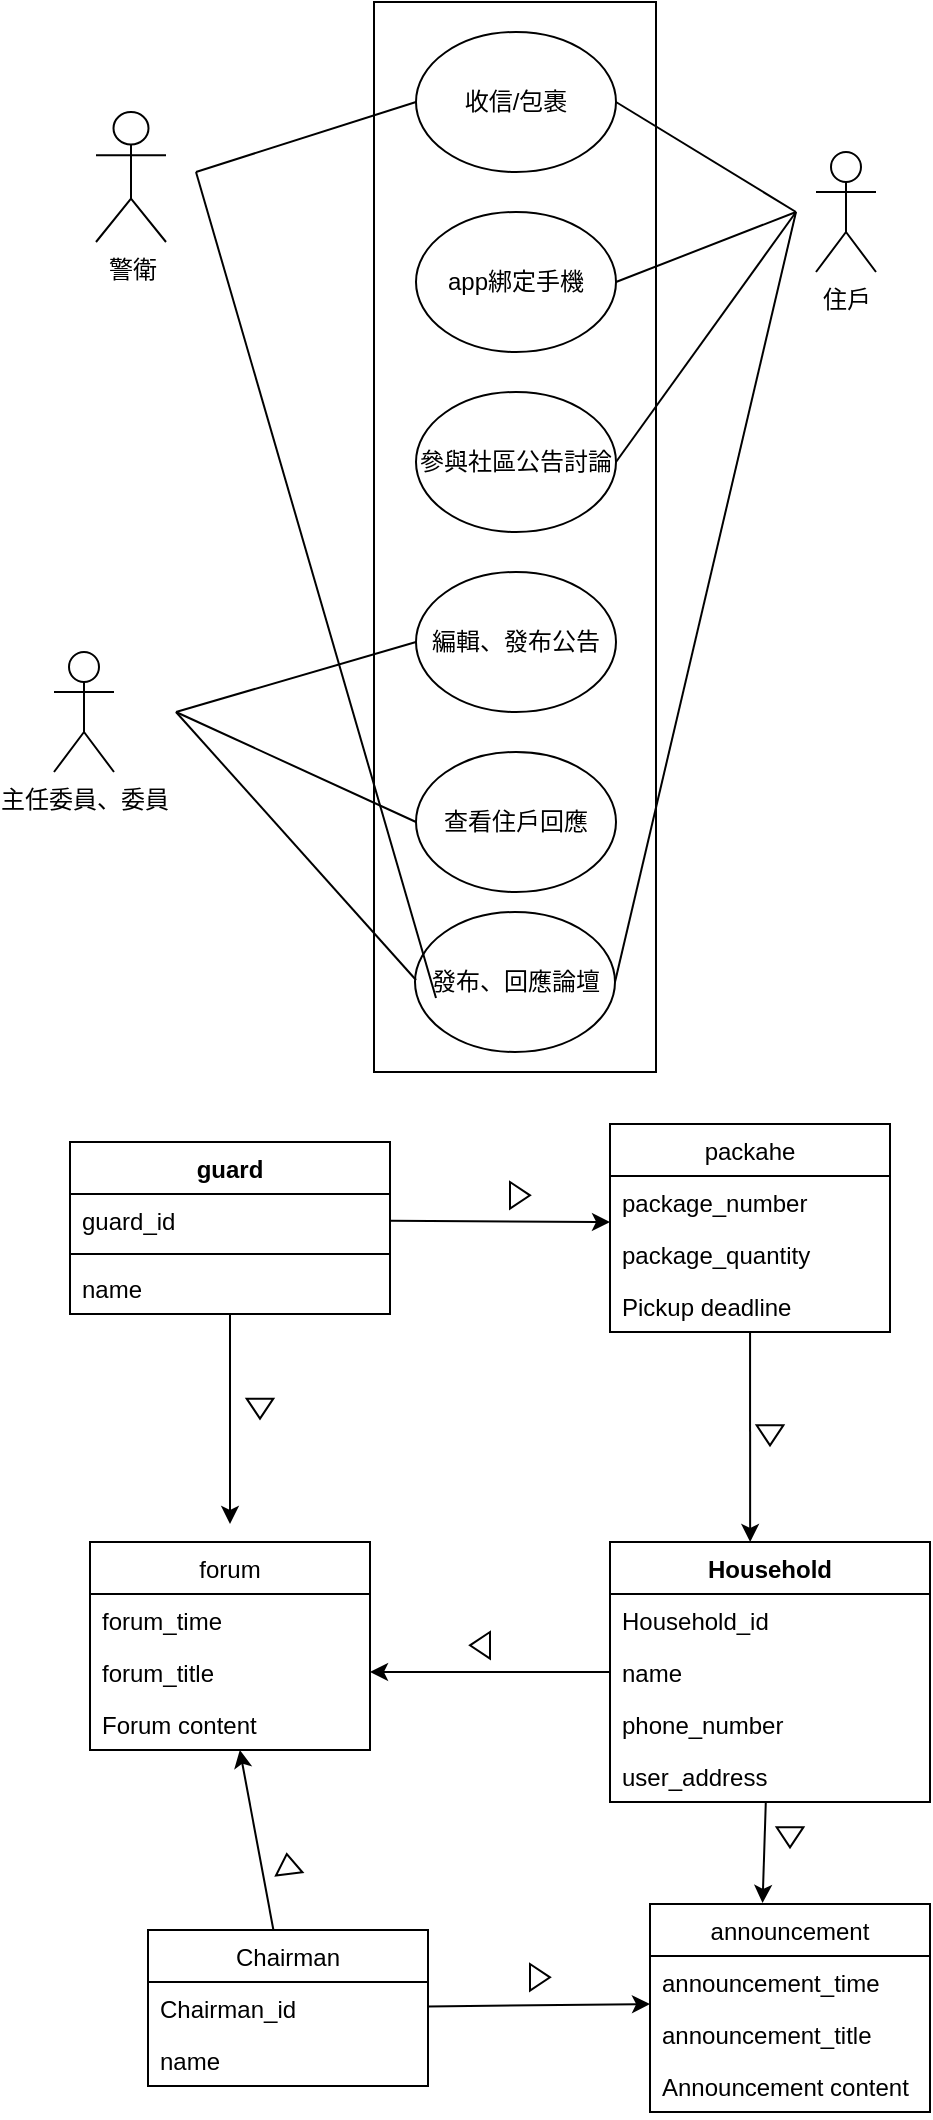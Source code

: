 <mxfile>
    <diagram id="BchvI7WIYb1rJNrYavdt" name="第1頁">
        <mxGraphModel dx="1729" dy="613" grid="1" gridSize="10" guides="1" tooltips="1" connect="1" arrows="1" fold="1" page="1" pageScale="1" pageWidth="827" pageHeight="1169" math="0" shadow="0">
            <root>
                <mxCell id="0"/>
                <mxCell id="1" parent="0"/>
                <mxCell id="2" value="" style="rounded=0;whiteSpace=wrap;html=1;" parent="1" vertex="1">
                    <mxGeometry x="182" y="29" width="141" height="535" as="geometry"/>
                </mxCell>
                <mxCell id="3" value="警衛" style="shape=umlActor;verticalLabelPosition=bottom;verticalAlign=top;html=1;outlineConnect=0;" parent="1" vertex="1">
                    <mxGeometry x="43" y="84" width="35" height="65" as="geometry"/>
                </mxCell>
                <mxCell id="7" value="住戶" style="shape=umlActor;verticalLabelPosition=bottom;verticalAlign=top;html=1;outlineConnect=0;" parent="1" vertex="1">
                    <mxGeometry x="403" y="104" width="30" height="60" as="geometry"/>
                </mxCell>
                <mxCell id="8" value="主任委員、委員" style="shape=umlActor;verticalLabelPosition=bottom;verticalAlign=top;html=1;outlineConnect=0;" parent="1" vertex="1">
                    <mxGeometry x="22" y="354" width="30" height="60" as="geometry"/>
                </mxCell>
                <mxCell id="13" value="收信/包裹" style="ellipse;whiteSpace=wrap;html=1;" parent="1" vertex="1">
                    <mxGeometry x="203" y="44" width="100" height="70" as="geometry"/>
                </mxCell>
                <mxCell id="15" value="app綁定手機" style="ellipse;whiteSpace=wrap;html=1;" parent="1" vertex="1">
                    <mxGeometry x="203" y="134" width="100" height="70" as="geometry"/>
                </mxCell>
                <mxCell id="16" value="參與社區公告討論" style="ellipse;whiteSpace=wrap;html=1;" parent="1" vertex="1">
                    <mxGeometry x="203" y="224" width="100" height="70" as="geometry"/>
                </mxCell>
                <mxCell id="17" value="編輯、發布公告" style="ellipse;whiteSpace=wrap;html=1;" parent="1" vertex="1">
                    <mxGeometry x="203" y="314" width="100" height="70" as="geometry"/>
                </mxCell>
                <mxCell id="25" value="查看住戶回應" style="ellipse;whiteSpace=wrap;html=1;" parent="1" vertex="1">
                    <mxGeometry x="203" y="404" width="100" height="70" as="geometry"/>
                </mxCell>
                <mxCell id="28" value="" style="endArrow=none;html=1;entryX=0;entryY=0.5;entryDx=0;entryDy=0;" parent="1" target="13" edge="1">
                    <mxGeometry width="50" height="50" relative="1" as="geometry">
                        <mxPoint x="93" y="114" as="sourcePoint"/>
                        <mxPoint x="403" y="224" as="targetPoint"/>
                    </mxGeometry>
                </mxCell>
                <mxCell id="29" value="" style="endArrow=none;html=1;entryX=1;entryY=0.5;entryDx=0;entryDy=0;" parent="1" target="13" edge="1">
                    <mxGeometry width="50" height="50" relative="1" as="geometry">
                        <mxPoint x="393" y="134" as="sourcePoint"/>
                        <mxPoint x="403" y="224" as="targetPoint"/>
                    </mxGeometry>
                </mxCell>
                <mxCell id="30" value="" style="endArrow=none;html=1;entryX=1;entryY=0.5;entryDx=0;entryDy=0;" parent="1" target="15" edge="1">
                    <mxGeometry width="50" height="50" relative="1" as="geometry">
                        <mxPoint x="393" y="134" as="sourcePoint"/>
                        <mxPoint x="403" y="224" as="targetPoint"/>
                    </mxGeometry>
                </mxCell>
                <mxCell id="31" value="" style="endArrow=none;html=1;entryX=1;entryY=0.5;entryDx=0;entryDy=0;" parent="1" target="16" edge="1">
                    <mxGeometry width="50" height="50" relative="1" as="geometry">
                        <mxPoint x="393" y="134" as="sourcePoint"/>
                        <mxPoint x="403" y="224" as="targetPoint"/>
                    </mxGeometry>
                </mxCell>
                <mxCell id="32" value="" style="endArrow=none;html=1;entryX=0;entryY=0.5;entryDx=0;entryDy=0;" parent="1" target="25" edge="1">
                    <mxGeometry width="50" height="50" relative="1" as="geometry">
                        <mxPoint x="83" y="384" as="sourcePoint"/>
                        <mxPoint x="403" y="224" as="targetPoint"/>
                    </mxGeometry>
                </mxCell>
                <mxCell id="33" value="" style="endArrow=none;html=1;exitX=0;exitY=0.5;exitDx=0;exitDy=0;" parent="1" source="17" edge="1">
                    <mxGeometry width="50" height="50" relative="1" as="geometry">
                        <mxPoint x="353" y="274" as="sourcePoint"/>
                        <mxPoint x="83" y="384" as="targetPoint"/>
                    </mxGeometry>
                </mxCell>
                <mxCell id="78" style="edgeStyle=none;html=1;" edge="1" parent="1" source="35">
                    <mxGeometry relative="1" as="geometry">
                        <mxPoint x="110" y="790" as="targetPoint"/>
                    </mxGeometry>
                </mxCell>
                <mxCell id="35" value="guard" style="swimlane;fontStyle=1;align=center;verticalAlign=top;childLayout=stackLayout;horizontal=1;startSize=26;horizontalStack=0;resizeParent=1;resizeParentMax=0;resizeLast=0;collapsible=1;marginBottom=0;" parent="1" vertex="1">
                    <mxGeometry x="30" y="599" width="160" height="86" as="geometry"/>
                </mxCell>
                <mxCell id="36" value="guard_id" style="text;strokeColor=none;fillColor=none;align=left;verticalAlign=top;spacingLeft=4;spacingRight=4;overflow=hidden;rotatable=0;points=[[0,0.5],[1,0.5]];portConstraint=eastwest;" parent="35" vertex="1">
                    <mxGeometry y="26" width="160" height="26" as="geometry"/>
                </mxCell>
                <mxCell id="37" value="" style="line;strokeWidth=1;fillColor=none;align=left;verticalAlign=middle;spacingTop=-1;spacingLeft=3;spacingRight=3;rotatable=0;labelPosition=right;points=[];portConstraint=eastwest;strokeColor=inherit;" parent="35" vertex="1">
                    <mxGeometry y="52" width="160" height="8" as="geometry"/>
                </mxCell>
                <mxCell id="38" value="name" style="text;strokeColor=none;fillColor=none;align=left;verticalAlign=top;spacingLeft=4;spacingRight=4;overflow=hidden;rotatable=0;points=[[0,0.5],[1,0.5]];portConstraint=eastwest;" parent="35" vertex="1">
                    <mxGeometry y="60" width="160" height="26" as="geometry"/>
                </mxCell>
                <mxCell id="51" style="edgeStyle=none;html=1;entryX=0.438;entryY=0;entryDx=0;entryDy=0;entryPerimeter=0;" parent="1" source="40" target="45" edge="1">
                    <mxGeometry relative="1" as="geometry"/>
                </mxCell>
                <mxCell id="40" value="packahe" style="swimlane;fontStyle=0;childLayout=stackLayout;horizontal=1;startSize=26;fillColor=none;horizontalStack=0;resizeParent=1;resizeParentMax=0;resizeLast=0;collapsible=1;marginBottom=0;" parent="1" vertex="1">
                    <mxGeometry x="300" y="590" width="140" height="104" as="geometry"/>
                </mxCell>
                <mxCell id="41" value="package_number" style="text;strokeColor=none;fillColor=none;align=left;verticalAlign=top;spacingLeft=4;spacingRight=4;overflow=hidden;rotatable=0;points=[[0,0.5],[1,0.5]];portConstraint=eastwest;" parent="40" vertex="1">
                    <mxGeometry y="26" width="140" height="26" as="geometry"/>
                </mxCell>
                <mxCell id="42" value="package_quantity" style="text;strokeColor=none;fillColor=none;align=left;verticalAlign=top;spacingLeft=4;spacingRight=4;overflow=hidden;rotatable=0;points=[[0,0.5],[1,0.5]];portConstraint=eastwest;" parent="40" vertex="1">
                    <mxGeometry y="52" width="140" height="26" as="geometry"/>
                </mxCell>
                <mxCell id="43" value="Pickup deadline" style="text;strokeColor=none;fillColor=none;align=left;verticalAlign=top;spacingLeft=4;spacingRight=4;overflow=hidden;rotatable=0;points=[[0,0.5],[1,0.5]];portConstraint=eastwest;" parent="40" vertex="1">
                    <mxGeometry y="78" width="140" height="26" as="geometry"/>
                </mxCell>
                <mxCell id="44" style="edgeStyle=none;html=1;" parent="1" source="36" edge="1">
                    <mxGeometry relative="1" as="geometry">
                        <mxPoint x="300" y="639" as="targetPoint"/>
                    </mxGeometry>
                </mxCell>
                <mxCell id="60" style="edgeStyle=none;html=1;entryX=0.402;entryY=-0.005;entryDx=0;entryDy=0;entryPerimeter=0;" parent="1" source="45" target="56" edge="1">
                    <mxGeometry relative="1" as="geometry"/>
                </mxCell>
                <mxCell id="80" style="edgeStyle=none;html=1;entryX=1;entryY=0.5;entryDx=0;entryDy=0;" edge="1" parent="1" source="45" target="75">
                    <mxGeometry relative="1" as="geometry"/>
                </mxCell>
                <mxCell id="45" value="Household" style="swimlane;fontStyle=1;align=center;verticalAlign=top;childLayout=stackLayout;horizontal=1;startSize=26;horizontalStack=0;resizeParent=1;resizeParentMax=0;resizeLast=0;collapsible=1;marginBottom=0;" parent="1" vertex="1">
                    <mxGeometry x="300" y="799" width="160" height="130" as="geometry"/>
                </mxCell>
                <mxCell id="46" value="Household_id" style="text;strokeColor=none;fillColor=none;align=left;verticalAlign=top;spacingLeft=4;spacingRight=4;overflow=hidden;rotatable=0;points=[[0,0.5],[1,0.5]];portConstraint=eastwest;" parent="45" vertex="1">
                    <mxGeometry y="26" width="160" height="26" as="geometry"/>
                </mxCell>
                <mxCell id="48" value="name" style="text;strokeColor=none;fillColor=none;align=left;verticalAlign=top;spacingLeft=4;spacingRight=4;overflow=hidden;rotatable=0;points=[[0,0.5],[1,0.5]];portConstraint=eastwest;" parent="45" vertex="1">
                    <mxGeometry y="52" width="160" height="26" as="geometry"/>
                </mxCell>
                <mxCell id="49" value="phone_number" style="text;strokeColor=none;fillColor=none;align=left;verticalAlign=top;spacingLeft=4;spacingRight=4;overflow=hidden;rotatable=0;points=[[0,0.5],[1,0.5]];portConstraint=eastwest;" parent="45" vertex="1">
                    <mxGeometry y="78" width="160" height="26" as="geometry"/>
                </mxCell>
                <mxCell id="50" value="user_address" style="text;strokeColor=none;fillColor=none;align=left;verticalAlign=top;spacingLeft=4;spacingRight=4;overflow=hidden;rotatable=0;points=[[0,0.5],[1,0.5]];portConstraint=eastwest;" parent="45" vertex="1">
                    <mxGeometry y="104" width="160" height="26" as="geometry"/>
                </mxCell>
                <mxCell id="56" value="announcement" style="swimlane;fontStyle=0;childLayout=stackLayout;horizontal=1;startSize=26;fillColor=none;horizontalStack=0;resizeParent=1;resizeParentMax=0;resizeLast=0;collapsible=1;marginBottom=0;" parent="1" vertex="1">
                    <mxGeometry x="320" y="980" width="140" height="104" as="geometry"/>
                </mxCell>
                <mxCell id="57" value="announcement_time" style="text;strokeColor=none;fillColor=none;align=left;verticalAlign=top;spacingLeft=4;spacingRight=4;overflow=hidden;rotatable=0;points=[[0,0.5],[1,0.5]];portConstraint=eastwest;" parent="56" vertex="1">
                    <mxGeometry y="26" width="140" height="26" as="geometry"/>
                </mxCell>
                <mxCell id="58" value="announcement_title" style="text;strokeColor=none;fillColor=none;align=left;verticalAlign=top;spacingLeft=4;spacingRight=4;overflow=hidden;rotatable=0;points=[[0,0.5],[1,0.5]];portConstraint=eastwest;" parent="56" vertex="1">
                    <mxGeometry y="52" width="140" height="26" as="geometry"/>
                </mxCell>
                <mxCell id="59" value="Announcement content" style="text;strokeColor=none;fillColor=none;align=left;verticalAlign=top;spacingLeft=4;spacingRight=4;overflow=hidden;rotatable=0;points=[[0,0.5],[1,0.5]];portConstraint=eastwest;" parent="56" vertex="1">
                    <mxGeometry y="78" width="140" height="26" as="geometry"/>
                </mxCell>
                <mxCell id="61" value="" style="triangle;whiteSpace=wrap;html=1;" parent="1" vertex="1">
                    <mxGeometry x="250" y="619" width="10" height="13.33" as="geometry"/>
                </mxCell>
                <mxCell id="62" value="" style="triangle;whiteSpace=wrap;html=1;" parent="1" vertex="1">
                    <mxGeometry x="260" y="1010" width="10" height="13.33" as="geometry"/>
                </mxCell>
                <mxCell id="63" value="" style="triangle;whiteSpace=wrap;html=1;rotation=90;" parent="1" vertex="1">
                    <mxGeometry x="375" y="739" width="10" height="13.33" as="geometry"/>
                </mxCell>
                <mxCell id="68" style="edgeStyle=none;html=1;" parent="1" source="64" edge="1">
                    <mxGeometry relative="1" as="geometry">
                        <mxPoint x="320" y="1030" as="targetPoint"/>
                    </mxGeometry>
                </mxCell>
                <mxCell id="79" style="edgeStyle=none;html=1;entryX=0.535;entryY=1;entryDx=0;entryDy=0;entryPerimeter=0;" edge="1" parent="1" source="64" target="76">
                    <mxGeometry relative="1" as="geometry"/>
                </mxCell>
                <mxCell id="64" value="Chairman" style="swimlane;fontStyle=0;childLayout=stackLayout;horizontal=1;startSize=26;fillColor=none;horizontalStack=0;resizeParent=1;resizeParentMax=0;resizeLast=0;collapsible=1;marginBottom=0;" parent="1" vertex="1">
                    <mxGeometry x="69" y="993" width="140" height="78" as="geometry"/>
                </mxCell>
                <mxCell id="65" value="Chairman_id" style="text;strokeColor=none;fillColor=none;align=left;verticalAlign=top;spacingLeft=4;spacingRight=4;overflow=hidden;rotatable=0;points=[[0,0.5],[1,0.5]];portConstraint=eastwest;" parent="64" vertex="1">
                    <mxGeometry y="26" width="140" height="26" as="geometry"/>
                </mxCell>
                <mxCell id="67" value="name" style="text;strokeColor=none;fillColor=none;align=left;verticalAlign=top;spacingLeft=4;spacingRight=4;overflow=hidden;rotatable=0;points=[[0,0.5],[1,0.5]];portConstraint=eastwest;" parent="64" vertex="1">
                    <mxGeometry y="52" width="140" height="26" as="geometry"/>
                </mxCell>
                <mxCell id="72" value="" style="triangle;whiteSpace=wrap;html=1;rotation=90;" parent="1" vertex="1">
                    <mxGeometry x="385" y="940" width="10" height="13.33" as="geometry"/>
                </mxCell>
                <mxCell id="73" value="forum" style="swimlane;fontStyle=0;childLayout=stackLayout;horizontal=1;startSize=26;fillColor=none;horizontalStack=0;resizeParent=1;resizeParentMax=0;resizeLast=0;collapsible=1;marginBottom=0;" vertex="1" parent="1">
                    <mxGeometry x="40" y="799" width="140" height="104" as="geometry"/>
                </mxCell>
                <mxCell id="74" value="forum_time" style="text;strokeColor=none;fillColor=none;align=left;verticalAlign=top;spacingLeft=4;spacingRight=4;overflow=hidden;rotatable=0;points=[[0,0.5],[1,0.5]];portConstraint=eastwest;" vertex="1" parent="73">
                    <mxGeometry y="26" width="140" height="26" as="geometry"/>
                </mxCell>
                <mxCell id="75" value="forum_title" style="text;strokeColor=none;fillColor=none;align=left;verticalAlign=top;spacingLeft=4;spacingRight=4;overflow=hidden;rotatable=0;points=[[0,0.5],[1,0.5]];portConstraint=eastwest;" vertex="1" parent="73">
                    <mxGeometry y="52" width="140" height="26" as="geometry"/>
                </mxCell>
                <mxCell id="76" value="Forum content" style="text;strokeColor=none;fillColor=none;align=left;verticalAlign=top;spacingLeft=4;spacingRight=4;overflow=hidden;rotatable=0;points=[[0,0.5],[1,0.5]];portConstraint=eastwest;" vertex="1" parent="73">
                    <mxGeometry y="78" width="140" height="26" as="geometry"/>
                </mxCell>
                <mxCell id="81" value="" style="triangle;whiteSpace=wrap;html=1;rotation=90;" vertex="1" parent="1">
                    <mxGeometry x="120" y="725.67" width="10" height="13.33" as="geometry"/>
                </mxCell>
                <mxCell id="82" value="" style="triangle;whiteSpace=wrap;html=1;rotation=-180;" vertex="1" parent="1">
                    <mxGeometry x="230" y="844" width="10" height="13.33" as="geometry"/>
                </mxCell>
                <mxCell id="84" value="" style="triangle;whiteSpace=wrap;html=1;rotation=-97;" vertex="1" parent="1">
                    <mxGeometry x="134" y="953.33" width="10" height="13.33" as="geometry"/>
                </mxCell>
                <mxCell id="85" value="發布、回應論壇" style="ellipse;whiteSpace=wrap;html=1;" vertex="1" parent="1">
                    <mxGeometry x="202.5" y="484" width="100" height="70" as="geometry"/>
                </mxCell>
                <mxCell id="87" value="" style="endArrow=none;html=1;" edge="1" parent="1">
                    <mxGeometry width="50" height="50" relative="1" as="geometry">
                        <mxPoint x="83" y="384" as="sourcePoint"/>
                        <mxPoint x="203" y="518" as="targetPoint"/>
                    </mxGeometry>
                </mxCell>
                <mxCell id="88" value="" style="endArrow=none;html=1;" edge="1" parent="1">
                    <mxGeometry width="50" height="50" relative="1" as="geometry">
                        <mxPoint x="93" y="114" as="sourcePoint"/>
                        <mxPoint x="213" y="527" as="targetPoint"/>
                    </mxGeometry>
                </mxCell>
                <mxCell id="89" value="" style="endArrow=none;html=1;entryX=1;entryY=0.5;entryDx=0;entryDy=0;" edge="1" parent="1" target="85">
                    <mxGeometry width="50" height="50" relative="1" as="geometry">
                        <mxPoint x="393" y="134" as="sourcePoint"/>
                        <mxPoint x="223" y="538" as="targetPoint"/>
                    </mxGeometry>
                </mxCell>
            </root>
        </mxGraphModel>
    </diagram>
</mxfile>